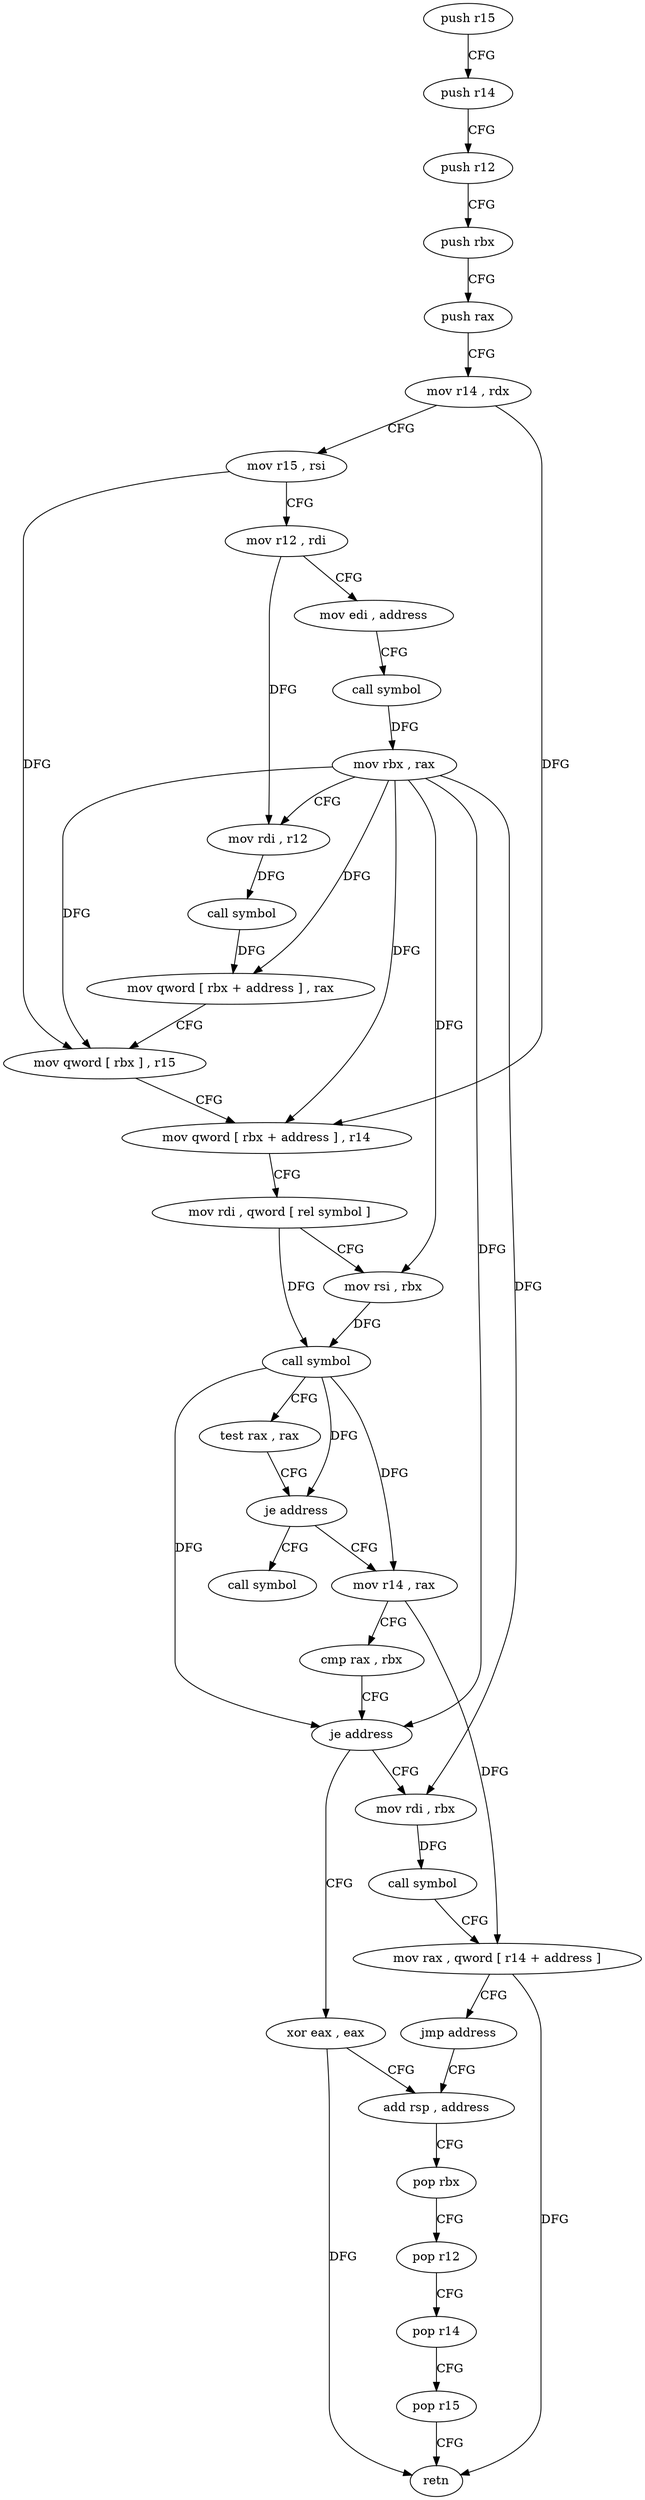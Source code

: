 digraph "func" {
"4229056" [label = "push r15" ]
"4229058" [label = "push r14" ]
"4229060" [label = "push r12" ]
"4229062" [label = "push rbx" ]
"4229063" [label = "push rax" ]
"4229064" [label = "mov r14 , rdx" ]
"4229067" [label = "mov r15 , rsi" ]
"4229070" [label = "mov r12 , rdi" ]
"4229073" [label = "mov edi , address" ]
"4229078" [label = "call symbol" ]
"4229083" [label = "mov rbx , rax" ]
"4229086" [label = "mov rdi , r12" ]
"4229089" [label = "call symbol" ]
"4229094" [label = "mov qword [ rbx + address ] , rax" ]
"4229098" [label = "mov qword [ rbx ] , r15" ]
"4229101" [label = "mov qword [ rbx + address ] , r14" ]
"4229105" [label = "mov rdi , qword [ rel symbol ]" ]
"4229112" [label = "mov rsi , rbx" ]
"4229115" [label = "call symbol" ]
"4229120" [label = "test rax , rax" ]
"4229123" [label = "je address" ]
"4229161" [label = "call symbol" ]
"4229125" [label = "mov r14 , rax" ]
"4229128" [label = "cmp rax , rbx" ]
"4229131" [label = "je address" ]
"4229147" [label = "xor eax , eax" ]
"4229133" [label = "mov rdi , rbx" ]
"4229149" [label = "add rsp , address" ]
"4229136" [label = "call symbol" ]
"4229141" [label = "mov rax , qword [ r14 + address ]" ]
"4229145" [label = "jmp address" ]
"4229153" [label = "pop rbx" ]
"4229154" [label = "pop r12" ]
"4229156" [label = "pop r14" ]
"4229158" [label = "pop r15" ]
"4229160" [label = "retn" ]
"4229056" -> "4229058" [ label = "CFG" ]
"4229058" -> "4229060" [ label = "CFG" ]
"4229060" -> "4229062" [ label = "CFG" ]
"4229062" -> "4229063" [ label = "CFG" ]
"4229063" -> "4229064" [ label = "CFG" ]
"4229064" -> "4229067" [ label = "CFG" ]
"4229064" -> "4229101" [ label = "DFG" ]
"4229067" -> "4229070" [ label = "CFG" ]
"4229067" -> "4229098" [ label = "DFG" ]
"4229070" -> "4229073" [ label = "CFG" ]
"4229070" -> "4229086" [ label = "DFG" ]
"4229073" -> "4229078" [ label = "CFG" ]
"4229078" -> "4229083" [ label = "DFG" ]
"4229083" -> "4229086" [ label = "CFG" ]
"4229083" -> "4229094" [ label = "DFG" ]
"4229083" -> "4229098" [ label = "DFG" ]
"4229083" -> "4229101" [ label = "DFG" ]
"4229083" -> "4229112" [ label = "DFG" ]
"4229083" -> "4229131" [ label = "DFG" ]
"4229083" -> "4229133" [ label = "DFG" ]
"4229086" -> "4229089" [ label = "DFG" ]
"4229089" -> "4229094" [ label = "DFG" ]
"4229094" -> "4229098" [ label = "CFG" ]
"4229098" -> "4229101" [ label = "CFG" ]
"4229101" -> "4229105" [ label = "CFG" ]
"4229105" -> "4229112" [ label = "CFG" ]
"4229105" -> "4229115" [ label = "DFG" ]
"4229112" -> "4229115" [ label = "DFG" ]
"4229115" -> "4229120" [ label = "CFG" ]
"4229115" -> "4229123" [ label = "DFG" ]
"4229115" -> "4229125" [ label = "DFG" ]
"4229115" -> "4229131" [ label = "DFG" ]
"4229120" -> "4229123" [ label = "CFG" ]
"4229123" -> "4229161" [ label = "CFG" ]
"4229123" -> "4229125" [ label = "CFG" ]
"4229125" -> "4229128" [ label = "CFG" ]
"4229125" -> "4229141" [ label = "DFG" ]
"4229128" -> "4229131" [ label = "CFG" ]
"4229131" -> "4229147" [ label = "CFG" ]
"4229131" -> "4229133" [ label = "CFG" ]
"4229147" -> "4229149" [ label = "CFG" ]
"4229147" -> "4229160" [ label = "DFG" ]
"4229133" -> "4229136" [ label = "DFG" ]
"4229149" -> "4229153" [ label = "CFG" ]
"4229136" -> "4229141" [ label = "CFG" ]
"4229141" -> "4229145" [ label = "CFG" ]
"4229141" -> "4229160" [ label = "DFG" ]
"4229145" -> "4229149" [ label = "CFG" ]
"4229153" -> "4229154" [ label = "CFG" ]
"4229154" -> "4229156" [ label = "CFG" ]
"4229156" -> "4229158" [ label = "CFG" ]
"4229158" -> "4229160" [ label = "CFG" ]
}
